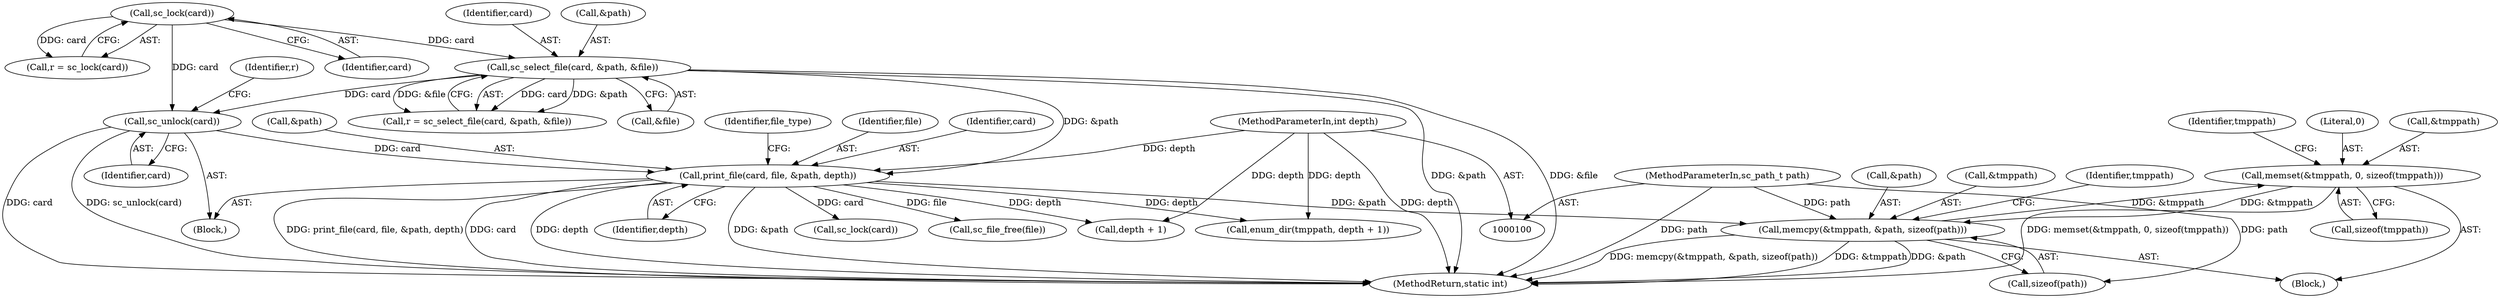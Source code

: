 digraph "1_OpenSC_8fe377e93b4b56060e5bbfb6f3142ceaeca744fa_22@API" {
"1000205" [label="(Call,memset(&tmppath, 0, sizeof(tmppath)))"];
"1000211" [label="(Call,memcpy(&tmppath, &path, sizeof(path)))"];
"1000205" [label="(Call,memset(&tmppath, 0, sizeof(tmppath)))"];
"1000136" [label="(Call,print_file(card, file, &path, depth))"];
"1000124" [label="(Call,sc_unlock(card))"];
"1000118" [label="(Call,sc_select_file(card, &path, &file))"];
"1000110" [label="(Call,sc_lock(card))"];
"1000102" [label="(MethodParameterIn,int depth)"];
"1000101" [label="(MethodParameterIn,sc_path_t path)"];
"1000214" [label="(Call,&path)"];
"1000118" [label="(Call,sc_select_file(card, &path, &file))"];
"1000213" [label="(Identifier,tmppath)"];
"1000139" [label="(Call,&path)"];
"1000211" [label="(Call,memcpy(&tmppath, &path, sizeof(path)))"];
"1000111" [label="(Identifier,card)"];
"1000119" [label="(Identifier,card)"];
"1000216" [label="(Call,sizeof(path))"];
"1000208" [label="(Literal,0)"];
"1000244" [label="(MethodReturn,static int)"];
"1000212" [label="(Call,&tmppath)"];
"1000203" [label="(Block,)"];
"1000120" [label="(Call,&path)"];
"1000125" [label="(Identifier,card)"];
"1000143" [label="(Identifier,file_type)"];
"1000103" [label="(Block,)"];
"1000157" [label="(Call,sc_lock(card))"];
"1000108" [label="(Call,r = sc_lock(card))"];
"1000122" [label="(Call,&file)"];
"1000206" [label="(Call,&tmppath)"];
"1000102" [label="(MethodParameterIn,int depth)"];
"1000237" [label="(Call,enum_dir(tmppath, depth + 1))"];
"1000147" [label="(Call,sc_file_free(file))"];
"1000141" [label="(Identifier,depth)"];
"1000110" [label="(Call,sc_lock(card))"];
"1000124" [label="(Call,sc_unlock(card))"];
"1000209" [label="(Call,sizeof(tmppath))"];
"1000136" [label="(Call,print_file(card, file, &path, depth))"];
"1000116" [label="(Call,r = sc_select_file(card, &path, &file))"];
"1000138" [label="(Identifier,file)"];
"1000127" [label="(Identifier,r)"];
"1000205" [label="(Call,memset(&tmppath, 0, sizeof(tmppath)))"];
"1000239" [label="(Call,depth + 1)"];
"1000137" [label="(Identifier,card)"];
"1000101" [label="(MethodParameterIn,sc_path_t path)"];
"1000221" [label="(Identifier,tmppath)"];
"1000205" -> "1000203"  [label="AST: "];
"1000205" -> "1000209"  [label="CFG: "];
"1000206" -> "1000205"  [label="AST: "];
"1000208" -> "1000205"  [label="AST: "];
"1000209" -> "1000205"  [label="AST: "];
"1000213" -> "1000205"  [label="CFG: "];
"1000205" -> "1000244"  [label="DDG: memset(&tmppath, 0, sizeof(tmppath))"];
"1000211" -> "1000205"  [label="DDG: &tmppath"];
"1000205" -> "1000211"  [label="DDG: &tmppath"];
"1000211" -> "1000203"  [label="AST: "];
"1000211" -> "1000216"  [label="CFG: "];
"1000212" -> "1000211"  [label="AST: "];
"1000214" -> "1000211"  [label="AST: "];
"1000216" -> "1000211"  [label="AST: "];
"1000221" -> "1000211"  [label="CFG: "];
"1000211" -> "1000244"  [label="DDG: &tmppath"];
"1000211" -> "1000244"  [label="DDG: &path"];
"1000211" -> "1000244"  [label="DDG: memcpy(&tmppath, &path, sizeof(path))"];
"1000136" -> "1000211"  [label="DDG: &path"];
"1000101" -> "1000211"  [label="DDG: path"];
"1000136" -> "1000103"  [label="AST: "];
"1000136" -> "1000141"  [label="CFG: "];
"1000137" -> "1000136"  [label="AST: "];
"1000138" -> "1000136"  [label="AST: "];
"1000139" -> "1000136"  [label="AST: "];
"1000141" -> "1000136"  [label="AST: "];
"1000143" -> "1000136"  [label="CFG: "];
"1000136" -> "1000244"  [label="DDG: card"];
"1000136" -> "1000244"  [label="DDG: depth"];
"1000136" -> "1000244"  [label="DDG: &path"];
"1000136" -> "1000244"  [label="DDG: print_file(card, file, &path, depth)"];
"1000124" -> "1000136"  [label="DDG: card"];
"1000118" -> "1000136"  [label="DDG: &path"];
"1000102" -> "1000136"  [label="DDG: depth"];
"1000136" -> "1000147"  [label="DDG: file"];
"1000136" -> "1000157"  [label="DDG: card"];
"1000136" -> "1000237"  [label="DDG: depth"];
"1000136" -> "1000239"  [label="DDG: depth"];
"1000124" -> "1000103"  [label="AST: "];
"1000124" -> "1000125"  [label="CFG: "];
"1000125" -> "1000124"  [label="AST: "];
"1000127" -> "1000124"  [label="CFG: "];
"1000124" -> "1000244"  [label="DDG: card"];
"1000124" -> "1000244"  [label="DDG: sc_unlock(card)"];
"1000118" -> "1000124"  [label="DDG: card"];
"1000110" -> "1000124"  [label="DDG: card"];
"1000118" -> "1000116"  [label="AST: "];
"1000118" -> "1000122"  [label="CFG: "];
"1000119" -> "1000118"  [label="AST: "];
"1000120" -> "1000118"  [label="AST: "];
"1000122" -> "1000118"  [label="AST: "];
"1000116" -> "1000118"  [label="CFG: "];
"1000118" -> "1000244"  [label="DDG: &path"];
"1000118" -> "1000244"  [label="DDG: &file"];
"1000118" -> "1000116"  [label="DDG: card"];
"1000118" -> "1000116"  [label="DDG: &path"];
"1000118" -> "1000116"  [label="DDG: &file"];
"1000110" -> "1000118"  [label="DDG: card"];
"1000110" -> "1000108"  [label="AST: "];
"1000110" -> "1000111"  [label="CFG: "];
"1000111" -> "1000110"  [label="AST: "];
"1000108" -> "1000110"  [label="CFG: "];
"1000110" -> "1000108"  [label="DDG: card"];
"1000102" -> "1000100"  [label="AST: "];
"1000102" -> "1000244"  [label="DDG: depth"];
"1000102" -> "1000237"  [label="DDG: depth"];
"1000102" -> "1000239"  [label="DDG: depth"];
"1000101" -> "1000100"  [label="AST: "];
"1000101" -> "1000244"  [label="DDG: path"];
"1000101" -> "1000216"  [label="DDG: path"];
}
